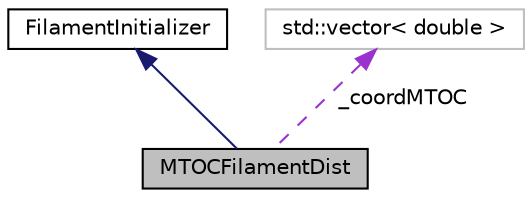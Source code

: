 digraph "MTOCFilamentDist"
{
 // INTERACTIVE_SVG=YES
  edge [fontname="Helvetica",fontsize="10",labelfontname="Helvetica",labelfontsize="10"];
  node [fontname="Helvetica",fontsize="10",shape=record];
  Node2 [label="MTOCFilamentDist",height=0.2,width=0.4,color="black", fillcolor="grey75", style="filled", fontcolor="black"];
  Node3 -> Node2 [dir="back",color="midnightblue",fontsize="10",style="solid",fontname="Helvetica"];
  Node3 [label="FilamentInitializer",height=0.2,width=0.4,color="black", fillcolor="white", style="filled",URL="$classFilamentInitializer.html",tooltip="An interface to initialize an initial configuration of Filaments in the SubSystem. "];
  Node4 -> Node2 [dir="back",color="darkorchid3",fontsize="10",style="dashed",label=" _coordMTOC" ,fontname="Helvetica"];
  Node4 [label="std::vector\< double \>",height=0.2,width=0.4,color="grey75", fillcolor="white", style="filled"];
}

